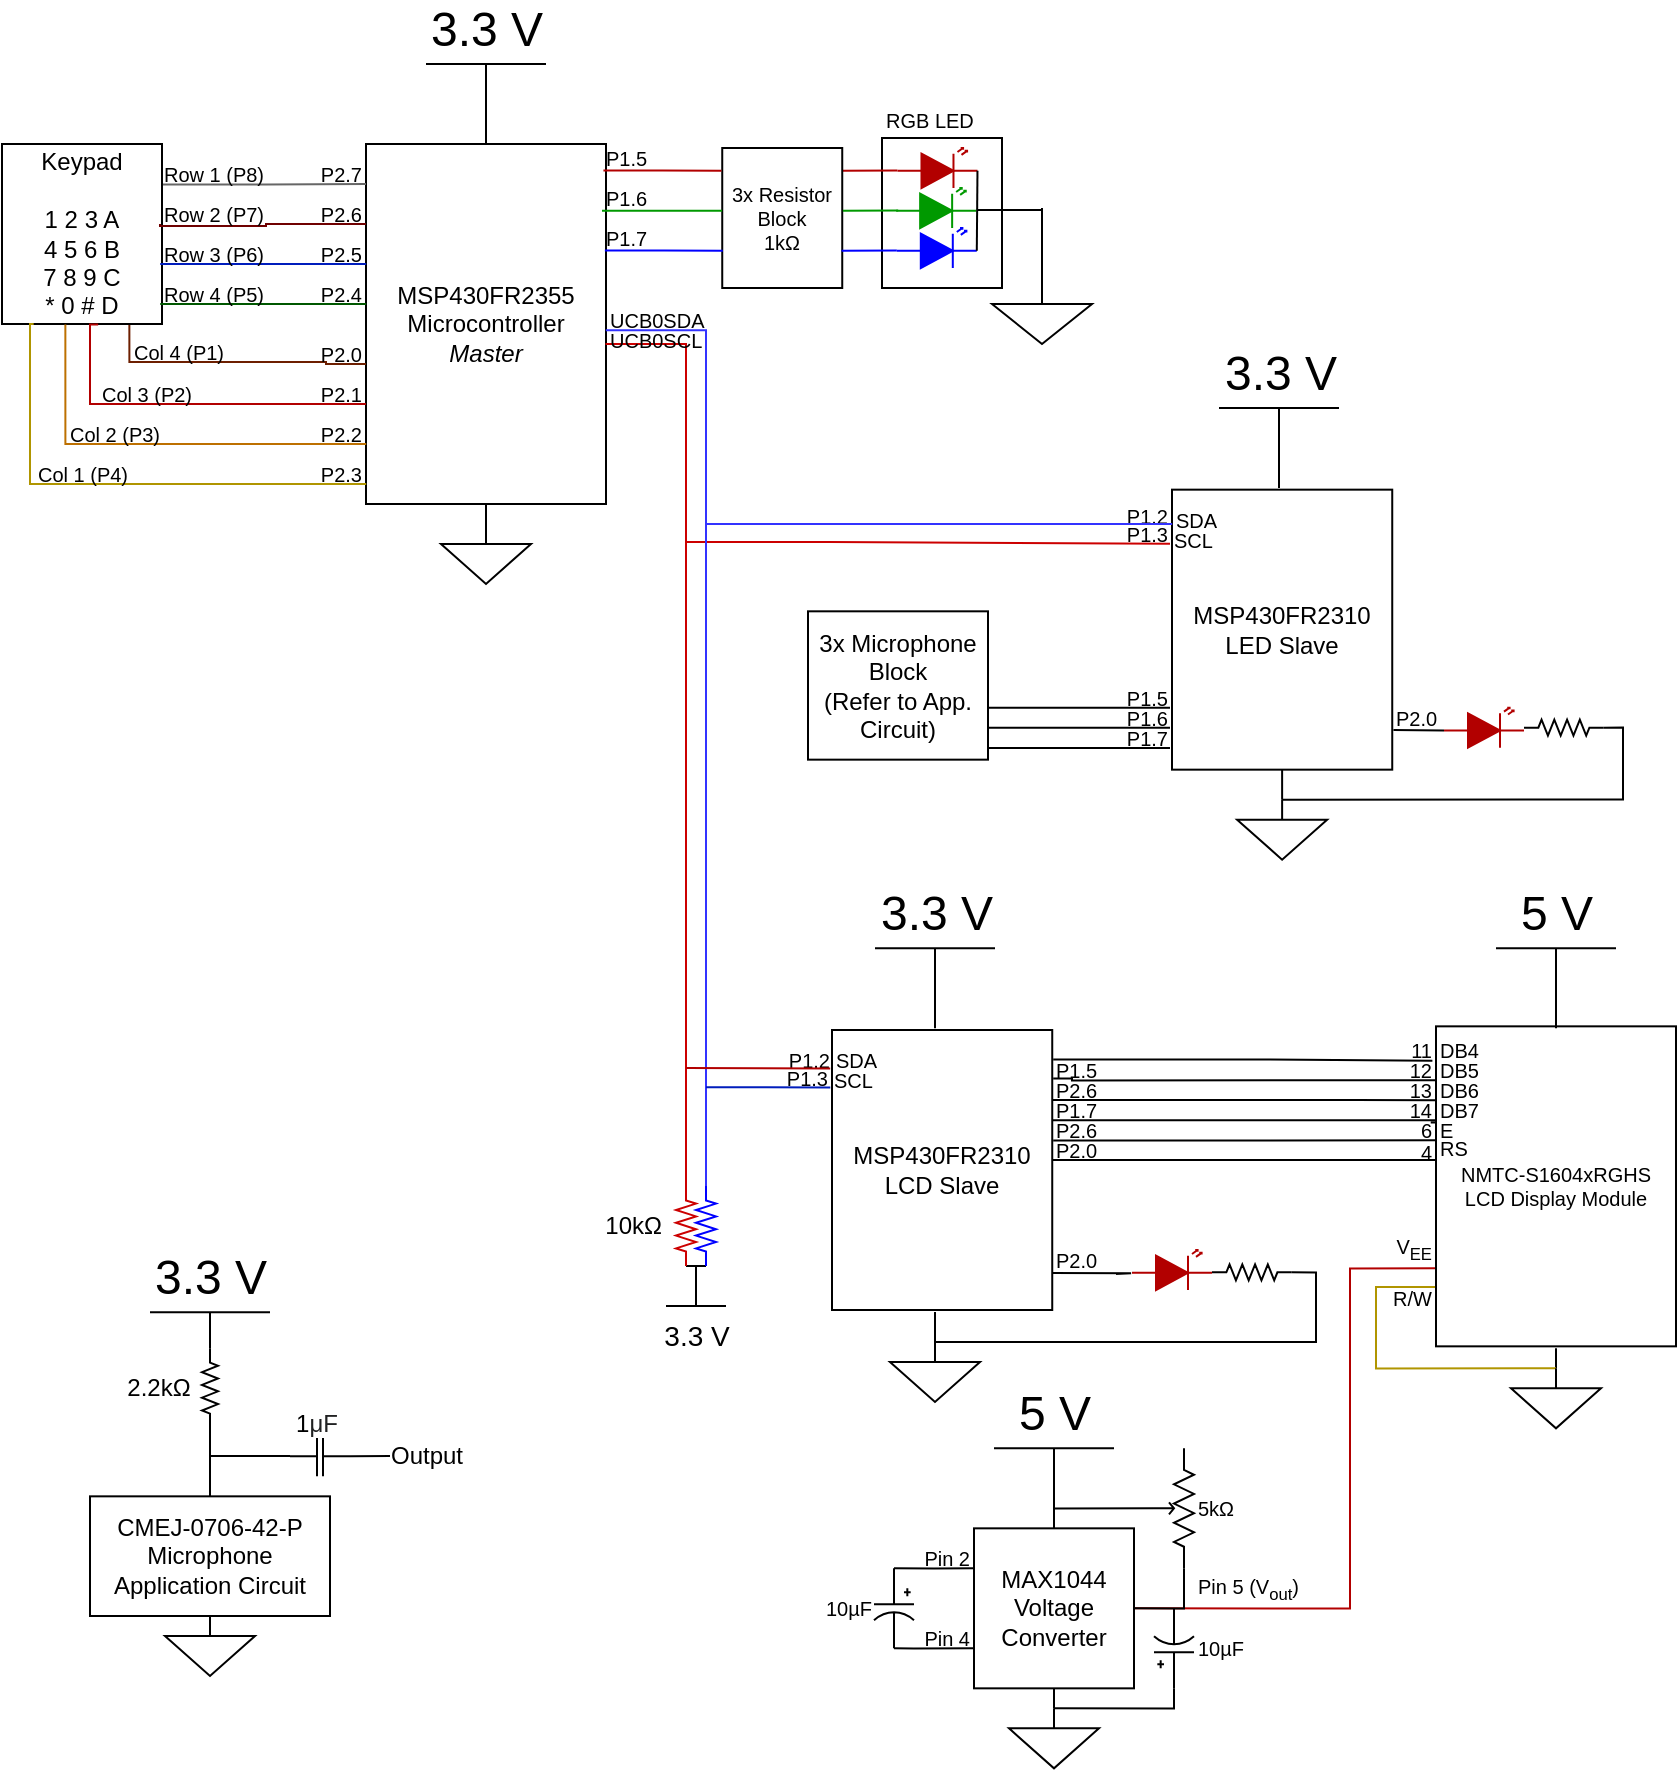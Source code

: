 <mxfile version="20.8.16" type="device"><diagram name="Page-1" id="yvh2sjZVyP59WFYV-sgf"><mxGraphModel dx="2150" dy="1048" grid="1" gridSize="10" guides="1" tooltips="1" connect="1" arrows="1" fold="1" page="1" pageScale="1" pageWidth="850" pageHeight="1100" math="0" shadow="0"><root><mxCell id="0"/><mxCell id="1" parent="0"/><mxCell id="D-WZ0X-Vl4iiZI-Lr6XJ-1" value="MSP430FR2310&lt;br&gt;LED Slave" style="rounded=0;whiteSpace=wrap;html=1;" vertex="1" parent="1"><mxGeometry x="591" y="326.83" width="110.12" height="140" as="geometry"/></mxCell><mxCell id="D-WZ0X-Vl4iiZI-Lr6XJ-39" value="P1.2" style="text;html=1;strokeColor=none;fillColor=none;align=right;verticalAlign=middle;whiteSpace=wrap;rounded=0;movable=1;resizable=1;rotatable=1;deletable=1;editable=1;connectable=1;fontSize=10;" vertex="1" parent="1"><mxGeometry x="560.5" y="335.12" width="30" height="10" as="geometry"/></mxCell><mxCell id="D-WZ0X-Vl4iiZI-Lr6XJ-40" value="P1.3" style="text;html=1;strokeColor=none;fillColor=none;align=right;verticalAlign=middle;whiteSpace=wrap;rounded=0;movable=1;resizable=1;rotatable=1;deletable=1;editable=1;connectable=1;fontSize=10;" vertex="1" parent="1"><mxGeometry x="560.5" y="344.12" width="30" height="10" as="geometry"/></mxCell><mxCell id="D-WZ0X-Vl4iiZI-Lr6XJ-41" value="SDA" style="text;html=1;strokeColor=none;fillColor=none;align=left;verticalAlign=middle;whiteSpace=wrap;rounded=0;movable=1;resizable=1;rotatable=1;deletable=1;editable=1;connectable=1;fontSize=10;" vertex="1" parent="1"><mxGeometry x="591.12" y="336.83" width="30" height="10" as="geometry"/></mxCell><mxCell id="D-WZ0X-Vl4iiZI-Lr6XJ-42" value="SCL" style="text;html=1;strokeColor=none;fillColor=none;align=left;verticalAlign=middle;whiteSpace=wrap;rounded=0;movable=1;resizable=1;rotatable=1;deletable=1;editable=1;connectable=1;fontSize=10;" vertex="1" parent="1"><mxGeometry x="590" y="346.83" width="30" height="10" as="geometry"/></mxCell><mxCell id="D-WZ0X-Vl4iiZI-Lr6XJ-43" value="" style="verticalLabelPosition=bottom;shadow=0;dashed=0;align=center;html=1;verticalAlign=top;shape=mxgraph.electrical.opto_electronics.led_2;pointerEvents=1;direction=east;fillColor=#B20000;fontColor=#ffffff;strokeColor=#B20000;" vertex="1" parent="1"><mxGeometry x="727" y="435.83" width="40" height="20" as="geometry"/></mxCell><mxCell id="D-WZ0X-Vl4iiZI-Lr6XJ-45" value="P2.0" style="text;html=1;strokeColor=none;fillColor=none;align=left;verticalAlign=middle;whiteSpace=wrap;rounded=0;movable=1;resizable=1;rotatable=1;deletable=1;editable=1;connectable=1;fontSize=10;" vertex="1" parent="1"><mxGeometry x="701.12" y="435.83" width="30" height="10" as="geometry"/></mxCell><mxCell id="D-WZ0X-Vl4iiZI-Lr6XJ-46" value="" style="pointerEvents=1;verticalLabelPosition=bottom;shadow=0;dashed=0;align=center;html=1;verticalAlign=top;shape=mxgraph.electrical.resistors.resistor_2;" vertex="1" parent="1"><mxGeometry x="767" y="441.83" width="39.88" height="8" as="geometry"/></mxCell><mxCell id="D-WZ0X-Vl4iiZI-Lr6XJ-47" value="" style="endArrow=none;html=1;rounded=0;exitX=1;exitY=0.5;exitDx=0;exitDy=0;exitPerimeter=0;edgeStyle=orthogonalEdgeStyle;entryX=0.5;entryY=0;entryDx=0;entryDy=0;entryPerimeter=0;" edge="1" parent="1" source="D-WZ0X-Vl4iiZI-Lr6XJ-46" target="D-WZ0X-Vl4iiZI-Lr6XJ-96"><mxGeometry width="50" height="50" relative="1" as="geometry"><mxPoint x="761" y="417.83" as="sourcePoint"/><mxPoint x="695" y="481.83" as="targetPoint"/><Array as="points"><mxPoint x="816.5" y="445.71"/><mxPoint x="816.5" y="481.71"/></Array></mxGeometry></mxCell><mxCell id="D-WZ0X-Vl4iiZI-Lr6XJ-48" value="MSP430FR2310&lt;br&gt;LCD Slave" style="rounded=0;whiteSpace=wrap;html=1;" vertex="1" parent="1"><mxGeometry x="421" y="597" width="110.12" height="140" as="geometry"/></mxCell><mxCell id="D-WZ0X-Vl4iiZI-Lr6XJ-49" style="edgeStyle=orthogonalEdgeStyle;rounded=0;orthogonalLoop=1;jettySize=auto;html=1;exitX=1.004;exitY=0.081;exitDx=0;exitDy=0;endArrow=none;endFill=0;exitPerimeter=0;entryX=-0.015;entryY=0.101;entryDx=0;entryDy=0;entryPerimeter=0;fillColor=#f5f5f5;strokeColor=#000000;" edge="1" parent="1"><mxGeometry relative="1" as="geometry"><mxPoint x="531.6" y="611.72" as="sourcePoint"/><mxPoint x="721.2" y="612.33" as="targetPoint"/><Array as="points"><mxPoint x="626" y="612"/><mxPoint x="721" y="612"/></Array></mxGeometry></mxCell><mxCell id="D-WZ0X-Vl4iiZI-Lr6XJ-50" style="edgeStyle=orthogonalEdgeStyle;rounded=0;orthogonalLoop=1;jettySize=auto;html=1;endArrow=none;endFill=0;entryX=0;entryY=1;entryDx=0;entryDy=0;exitX=1.004;exitY=0.16;exitDx=0;exitDy=0;exitPerimeter=0;fillColor=#a20025;strokeColor=#000000;" edge="1" parent="1" target="D-WZ0X-Vl4iiZI-Lr6XJ-93"><mxGeometry relative="1" as="geometry"><mxPoint x="531.6" y="621.2" as="sourcePoint"/><mxPoint x="590.94" y="621.08" as="targetPoint"/><Array as="points"><mxPoint x="541" y="621"/></Array></mxGeometry></mxCell><mxCell id="D-WZ0X-Vl4iiZI-Lr6XJ-51" style="edgeStyle=orthogonalEdgeStyle;rounded=0;orthogonalLoop=1;jettySize=auto;html=1;endArrow=none;endFill=0;entryX=0;entryY=0;entryDx=0;entryDy=0;exitX=1;exitY=0.25;exitDx=0;exitDy=0;fillColor=#0050ef;strokeColor=#000000;" edge="1" parent="1" target="D-WZ0X-Vl4iiZI-Lr6XJ-95"><mxGeometry relative="1" as="geometry"><mxPoint x="531.12" y="632" as="sourcePoint"/><mxPoint x="591.06" y="632.42" as="targetPoint"/><Array as="points"><mxPoint x="683" y="632"/><mxPoint x="683" y="632"/></Array></mxGeometry></mxCell><mxCell id="D-WZ0X-Vl4iiZI-Lr6XJ-52" style="edgeStyle=orthogonalEdgeStyle;rounded=0;orthogonalLoop=1;jettySize=auto;html=1;endArrow=none;endFill=0;exitX=1.001;exitY=0.332;exitDx=0;exitDy=0;exitPerimeter=0;entryX=-0.088;entryY=1.108;entryDx=0;entryDy=0;entryPerimeter=0;fillColor=#008a00;strokeColor=#000000;" edge="1" parent="1" target="D-WZ0X-Vl4iiZI-Lr6XJ-95"><mxGeometry relative="1" as="geometry"><mxPoint x="531.24" y="642.1" as="sourcePoint"/><mxPoint x="591.24" y="642.14" as="targetPoint"/><Array as="points"><mxPoint x="730" y="642"/></Array></mxGeometry></mxCell><mxCell id="D-WZ0X-Vl4iiZI-Lr6XJ-53" style="edgeStyle=orthogonalEdgeStyle;rounded=0;orthogonalLoop=1;jettySize=auto;html=1;endArrow=none;endFill=0;entryX=0;entryY=1;entryDx=0;entryDy=0;exitX=1.004;exitY=0.417;exitDx=0;exitDy=0;exitPerimeter=0;fillColor=#e3c800;strokeColor=#000000;" edge="1" parent="1" target="D-WZ0X-Vl4iiZI-Lr6XJ-91"><mxGeometry relative="1" as="geometry"><mxPoint x="531.6" y="652.3" as="sourcePoint"/><mxPoint x="591.24" y="652.31" as="targetPoint"/><Array as="points"><mxPoint x="632" y="652"/><mxPoint x="733" y="652"/></Array></mxGeometry></mxCell><mxCell id="D-WZ0X-Vl4iiZI-Lr6XJ-54" style="edgeStyle=orthogonalEdgeStyle;rounded=0;orthogonalLoop=1;jettySize=auto;html=1;endArrow=none;endFill=0;exitX=1;exitY=0.5;exitDx=0;exitDy=0;entryX=-0.078;entryY=0.588;entryDx=0;entryDy=0;entryPerimeter=0;fillColor=#f0a30a;strokeColor=#000000;" edge="1" parent="1"><mxGeometry relative="1" as="geometry"><mxPoint x="531.12" y="662" as="sourcePoint"/><mxPoint x="729.66" y="662.05" as="targetPoint"/><Array as="points"><mxPoint x="683" y="662"/><mxPoint x="683" y="662"/></Array></mxGeometry></mxCell><mxCell id="D-WZ0X-Vl4iiZI-Lr6XJ-56" value="P1.5" style="text;html=1;strokeColor=none;fillColor=none;align=left;verticalAlign=middle;whiteSpace=wrap;rounded=0;movable=1;resizable=1;rotatable=1;deletable=1;editable=1;connectable=1;fontSize=10;" vertex="1" parent="1"><mxGeometry x="531.12" y="612" width="30" height="10" as="geometry"/></mxCell><mxCell id="D-WZ0X-Vl4iiZI-Lr6XJ-57" value="&lt;span style=&quot;font-weight: normal;&quot;&gt;P2.6&lt;/span&gt;" style="text;html=1;strokeColor=none;fillColor=none;align=left;verticalAlign=middle;whiteSpace=wrap;rounded=0;movable=1;resizable=1;rotatable=1;deletable=1;editable=1;connectable=1;fontSize=10;fontStyle=1" vertex="1" parent="1"><mxGeometry x="531.12" y="622" width="30" height="10" as="geometry"/></mxCell><mxCell id="D-WZ0X-Vl4iiZI-Lr6XJ-58" value="P1.7" style="text;html=1;strokeColor=none;fillColor=none;align=left;verticalAlign=middle;whiteSpace=wrap;rounded=0;movable=1;resizable=1;rotatable=1;deletable=1;editable=1;connectable=1;fontSize=10;fontStyle=0" vertex="1" parent="1"><mxGeometry x="531.12" y="632" width="30" height="10" as="geometry"/></mxCell><mxCell id="D-WZ0X-Vl4iiZI-Lr6XJ-59" value="P2.6" style="text;html=1;strokeColor=none;fillColor=none;align=left;verticalAlign=middle;whiteSpace=wrap;rounded=0;movable=1;resizable=1;rotatable=1;deletable=1;editable=1;connectable=1;fontSize=10;" vertex="1" parent="1"><mxGeometry x="531.12" y="642" width="30" height="10" as="geometry"/></mxCell><mxCell id="D-WZ0X-Vl4iiZI-Lr6XJ-60" value="P2.0" style="text;html=1;strokeColor=none;fillColor=none;align=left;verticalAlign=middle;whiteSpace=wrap;rounded=0;movable=1;resizable=1;rotatable=1;deletable=1;editable=1;connectable=1;fontSize=10;" vertex="1" parent="1"><mxGeometry x="531.12" y="652" width="30" height="10" as="geometry"/></mxCell><mxCell id="D-WZ0X-Vl4iiZI-Lr6XJ-61" value="P1.2" style="text;html=1;strokeColor=none;fillColor=none;align=right;verticalAlign=middle;whiteSpace=wrap;rounded=0;movable=1;resizable=1;rotatable=1;deletable=1;editable=1;connectable=1;fontSize=10;" vertex="1" parent="1"><mxGeometry x="392" y="607" width="30" height="10" as="geometry"/></mxCell><mxCell id="D-WZ0X-Vl4iiZI-Lr6XJ-62" value="P1.3" style="text;html=1;strokeColor=none;fillColor=none;align=right;verticalAlign=middle;whiteSpace=wrap;rounded=0;movable=1;resizable=1;rotatable=1;deletable=1;editable=1;connectable=1;fontSize=10;" vertex="1" parent="1"><mxGeometry x="391" y="616" width="30" height="10" as="geometry"/></mxCell><mxCell id="D-WZ0X-Vl4iiZI-Lr6XJ-63" value="SDA" style="text;html=1;strokeColor=none;fillColor=none;align=left;verticalAlign=middle;whiteSpace=wrap;rounded=0;movable=1;resizable=1;rotatable=1;deletable=1;editable=1;connectable=1;fontSize=10;" vertex="1" parent="1"><mxGeometry x="421.12" y="607" width="30" height="10" as="geometry"/></mxCell><mxCell id="D-WZ0X-Vl4iiZI-Lr6XJ-64" value="SCL" style="text;html=1;strokeColor=none;fillColor=none;align=left;verticalAlign=middle;whiteSpace=wrap;rounded=0;movable=1;resizable=1;rotatable=1;deletable=1;editable=1;connectable=1;fontSize=10;" vertex="1" parent="1"><mxGeometry x="420" y="617" width="30" height="10" as="geometry"/></mxCell><mxCell id="D-WZ0X-Vl4iiZI-Lr6XJ-65" style="edgeStyle=orthogonalEdgeStyle;rounded=0;orthogonalLoop=1;jettySize=auto;html=1;exitX=0.5;exitY=1;exitDx=0;exitDy=0;entryX=0.5;entryY=0;entryDx=0;entryDy=0;entryPerimeter=0;fontSize=10;endArrow=none;endFill=0;" edge="1" parent="1" source="D-WZ0X-Vl4iiZI-Lr6XJ-69" target="D-WZ0X-Vl4iiZI-Lr6XJ-73"><mxGeometry relative="1" as="geometry"/></mxCell><mxCell id="D-WZ0X-Vl4iiZI-Lr6XJ-66" style="edgeStyle=orthogonalEdgeStyle;rounded=0;orthogonalLoop=1;jettySize=auto;html=1;exitX=1;exitY=0.5;exitDx=0;exitDy=0;entryX=1;entryY=0.5;entryDx=0;entryDy=0;entryPerimeter=0;strokeColor=#FFFFFF;fontSize=10;endArrow=none;endFill=0;" edge="1" parent="1" source="D-WZ0X-Vl4iiZI-Lr6XJ-69" target="D-WZ0X-Vl4iiZI-Lr6XJ-71"><mxGeometry relative="1" as="geometry"/></mxCell><mxCell id="D-WZ0X-Vl4iiZI-Lr6XJ-67" style="edgeStyle=orthogonalEdgeStyle;rounded=0;orthogonalLoop=1;jettySize=auto;html=1;exitX=1;exitY=0.5;exitDx=0;exitDy=0;strokeColor=#B20000;fontSize=10;endArrow=none;endFill=0;entryX=0;entryY=0.75;entryDx=0;entryDy=0;fillColor=#e51400;" edge="1" parent="1" source="D-WZ0X-Vl4iiZI-Lr6XJ-69"><mxGeometry relative="1" as="geometry"><mxPoint x="723" y="716.17" as="targetPoint"/><Array as="points"><mxPoint x="680" y="886"/><mxPoint x="680" y="716"/></Array></mxGeometry></mxCell><mxCell id="D-WZ0X-Vl4iiZI-Lr6XJ-68" style="edgeStyle=orthogonalEdgeStyle;rounded=0;orthogonalLoop=1;jettySize=auto;html=1;exitX=0.5;exitY=0;exitDx=0;exitDy=0;entryX=0.5;entryY=1;entryDx=0;entryDy=0;entryPerimeter=0;fontSize=12;endArrow=none;endFill=0;" edge="1" parent="1" source="D-WZ0X-Vl4iiZI-Lr6XJ-69" target="D-WZ0X-Vl4iiZI-Lr6XJ-72"><mxGeometry relative="1" as="geometry"><Array as="points"><mxPoint x="532" y="836.17"/></Array></mxGeometry></mxCell><mxCell id="D-WZ0X-Vl4iiZI-Lr6XJ-69" value="MAX1044&lt;br&gt;Voltage Converter" style="rounded=0;whiteSpace=wrap;html=1;" vertex="1" parent="1"><mxGeometry x="492" y="846.17" width="80" height="80" as="geometry"/></mxCell><mxCell id="D-WZ0X-Vl4iiZI-Lr6XJ-70" style="edgeStyle=orthogonalEdgeStyle;rounded=0;orthogonalLoop=1;jettySize=auto;html=1;exitX=0;exitY=0.5;exitDx=0;exitDy=0;exitPerimeter=0;entryX=0.5;entryY=0;entryDx=0;entryDy=0;entryPerimeter=0;fontSize=10;endArrow=none;endFill=0;" edge="1" parent="1" source="D-WZ0X-Vl4iiZI-Lr6XJ-71" target="D-WZ0X-Vl4iiZI-Lr6XJ-73"><mxGeometry relative="1" as="geometry"><Array as="points"><mxPoint x="592" y="936.17"/></Array></mxGeometry></mxCell><mxCell id="D-WZ0X-Vl4iiZI-Lr6XJ-71" value="10µF" style="pointerEvents=1;verticalLabelPosition=middle;shadow=0;dashed=0;align=left;html=1;verticalAlign=middle;shape=mxgraph.electrical.capacitors.capacitor_3;fontSize=10;direction=north;labelPosition=right;" vertex="1" parent="1"><mxGeometry x="582" y="886.17" width="20" height="40" as="geometry"/></mxCell><mxCell id="D-WZ0X-Vl4iiZI-Lr6XJ-72" value="5kΩ" style="pointerEvents=1;verticalLabelPosition=middle;shadow=0;dashed=0;align=left;html=1;verticalAlign=middle;shape=mxgraph.electrical.resistors.potentiometer_2;fontSize=10;direction=south;labelPosition=right;" vertex="1" parent="1"><mxGeometry x="582" y="806.17" width="20" height="60" as="geometry"/></mxCell><mxCell id="D-WZ0X-Vl4iiZI-Lr6XJ-73" value="" style="pointerEvents=1;verticalLabelPosition=bottom;shadow=0;dashed=0;align=center;html=1;verticalAlign=top;shape=mxgraph.electrical.signal_sources.signal_ground;" vertex="1" parent="1"><mxGeometry x="509.5" y="936.17" width="45" height="30" as="geometry"/></mxCell><mxCell id="D-WZ0X-Vl4iiZI-Lr6XJ-74" style="edgeStyle=orthogonalEdgeStyle;rounded=0;orthogonalLoop=1;jettySize=auto;html=1;exitX=0.5;exitY=0;exitDx=0;exitDy=0;exitPerimeter=0;entryX=0.5;entryY=0;entryDx=0;entryDy=0;strokeColor=#FFFFFF;fontSize=10;endArrow=none;endFill=0;" edge="1" parent="1" source="D-WZ0X-Vl4iiZI-Lr6XJ-75" target="D-WZ0X-Vl4iiZI-Lr6XJ-69"><mxGeometry relative="1" as="geometry"/></mxCell><mxCell id="D-WZ0X-Vl4iiZI-Lr6XJ-75" value="5 V" style="verticalLabelPosition=top;verticalAlign=bottom;shape=mxgraph.electrical.signal_sources.vdd;shadow=0;dashed=0;align=center;strokeWidth=1;fontSize=24;html=1;flipV=1;" vertex="1" parent="1"><mxGeometry x="502" y="806.17" width="60" height="40" as="geometry"/></mxCell><mxCell id="D-WZ0X-Vl4iiZI-Lr6XJ-76" style="edgeStyle=orthogonalEdgeStyle;rounded=0;orthogonalLoop=1;jettySize=auto;html=1;exitX=0.5;exitY=1;exitDx=0;exitDy=0;entryX=0.5;entryY=0;entryDx=0;entryDy=0;entryPerimeter=0;fontSize=10;endArrow=none;endFill=0;" edge="1" parent="1" target="D-WZ0X-Vl4iiZI-Lr6XJ-87"><mxGeometry relative="1" as="geometry"><mxPoint x="783" y="756.17" as="sourcePoint"/></mxGeometry></mxCell><mxCell id="D-WZ0X-Vl4iiZI-Lr6XJ-77" value="NMTC-S1604xRGHS&lt;br&gt;LCD Display Module" style="rounded=0;whiteSpace=wrap;html=1;fontSize=10;" vertex="1" parent="1"><mxGeometry x="723" y="595.17" width="120" height="160" as="geometry"/></mxCell><mxCell id="D-WZ0X-Vl4iiZI-Lr6XJ-78" style="edgeStyle=orthogonalEdgeStyle;rounded=0;orthogonalLoop=1;jettySize=auto;html=1;exitX=0;exitY=0.5;exitDx=0;exitDy=0;exitPerimeter=0;entryX=0;entryY=0.25;entryDx=0;entryDy=0;fontSize=10;endArrow=none;endFill=0;" edge="1" parent="1" source="D-WZ0X-Vl4iiZI-Lr6XJ-80" target="D-WZ0X-Vl4iiZI-Lr6XJ-69"><mxGeometry relative="1" as="geometry"><Array as="points"><mxPoint x="472" y="866.17"/><mxPoint x="472" y="866.17"/></Array></mxGeometry></mxCell><mxCell id="D-WZ0X-Vl4iiZI-Lr6XJ-79" style="edgeStyle=orthogonalEdgeStyle;rounded=0;orthogonalLoop=1;jettySize=auto;html=1;exitX=1;exitY=0.5;exitDx=0;exitDy=0;exitPerimeter=0;entryX=0;entryY=0.75;entryDx=0;entryDy=0;fontSize=10;endArrow=none;endFill=0;" edge="1" parent="1" source="D-WZ0X-Vl4iiZI-Lr6XJ-80" target="D-WZ0X-Vl4iiZI-Lr6XJ-69"><mxGeometry relative="1" as="geometry"><Array as="points"><mxPoint x="462" y="906.17"/><mxPoint x="462" y="906.17"/></Array></mxGeometry></mxCell><mxCell id="D-WZ0X-Vl4iiZI-Lr6XJ-80" value="10µF" style="pointerEvents=1;verticalLabelPosition=middle;shadow=0;dashed=0;align=right;html=1;verticalAlign=middle;shape=mxgraph.electrical.capacitors.capacitor_3;fontSize=10;direction=south;labelPosition=left;" vertex="1" parent="1"><mxGeometry x="442" y="866.17" width="20" height="40" as="geometry"/></mxCell><mxCell id="D-WZ0X-Vl4iiZI-Lr6XJ-81" value="Pin 5 (V&lt;sub&gt;out&lt;/sub&gt;)" style="text;html=1;strokeColor=none;fillColor=none;align=left;verticalAlign=bottom;whiteSpace=wrap;rounded=0;movable=1;resizable=1;rotatable=1;deletable=1;editable=1;connectable=1;fontSize=10;" vertex="1" parent="1"><mxGeometry x="602" y="876.17" width="57.5" height="10" as="geometry"/></mxCell><mxCell id="D-WZ0X-Vl4iiZI-Lr6XJ-82" value="Pin 2" style="text;html=1;strokeColor=none;fillColor=none;align=right;verticalAlign=middle;whiteSpace=wrap;rounded=0;movable=1;resizable=1;rotatable=1;deletable=1;editable=1;connectable=1;fontSize=10;" vertex="1" parent="1"><mxGeometry x="462" y="856.17" width="30" height="10" as="geometry"/></mxCell><mxCell id="D-WZ0X-Vl4iiZI-Lr6XJ-83" value="Pin 4" style="text;html=1;strokeColor=none;fillColor=none;align=right;verticalAlign=middle;whiteSpace=wrap;rounded=0;movable=1;resizable=1;rotatable=1;deletable=1;editable=1;connectable=1;fontSize=10;" vertex="1" parent="1"><mxGeometry x="462" y="896.17" width="30" height="10" as="geometry"/></mxCell><mxCell id="D-WZ0X-Vl4iiZI-Lr6XJ-84" value="V&lt;sub&gt;EE&lt;/sub&gt;" style="text;html=1;strokeColor=none;fillColor=none;align=right;verticalAlign=bottom;whiteSpace=wrap;rounded=0;movable=1;resizable=1;rotatable=1;deletable=1;editable=1;connectable=1;fontSize=10;" vertex="1" parent="1"><mxGeometry x="693" y="706.17" width="30" height="10" as="geometry"/></mxCell><mxCell id="D-WZ0X-Vl4iiZI-Lr6XJ-85" style="edgeStyle=orthogonalEdgeStyle;rounded=0;orthogonalLoop=1;jettySize=auto;html=1;strokeColor=#B09500;fontSize=10;endArrow=none;endFill=0;entryX=-0.004;entryY=0.808;entryDx=0;entryDy=0;entryPerimeter=0;exitX=0.5;exitY=0;exitDx=0;exitDy=0;exitPerimeter=0;fillColor=#e3c800;" edge="1" parent="1" source="D-WZ0X-Vl4iiZI-Lr6XJ-87"><mxGeometry relative="1" as="geometry"><mxPoint x="722.52" y="725.45" as="targetPoint"/><mxPoint x="703" y="796.17" as="sourcePoint"/><Array as="points"><mxPoint x="693" y="766.17"/><mxPoint x="693" y="725.17"/></Array></mxGeometry></mxCell><mxCell id="D-WZ0X-Vl4iiZI-Lr6XJ-86" value="R/W" style="text;html=1;strokeColor=none;fillColor=none;align=right;verticalAlign=middle;whiteSpace=wrap;rounded=0;movable=1;resizable=1;rotatable=1;deletable=1;editable=1;connectable=1;fontSize=10;" vertex="1" parent="1"><mxGeometry x="693" y="726.17" width="30" height="10" as="geometry"/></mxCell><mxCell id="D-WZ0X-Vl4iiZI-Lr6XJ-87" value="" style="pointerEvents=1;verticalLabelPosition=bottom;shadow=0;dashed=0;align=center;html=1;verticalAlign=top;shape=mxgraph.electrical.signal_sources.signal_ground;" vertex="1" parent="1"><mxGeometry x="760.5" y="766.17" width="45" height="30" as="geometry"/></mxCell><mxCell id="D-WZ0X-Vl4iiZI-Lr6XJ-88" style="edgeStyle=orthogonalEdgeStyle;rounded=0;orthogonalLoop=1;jettySize=auto;html=1;exitX=0.5;exitY=0;exitDx=0;exitDy=0;exitPerimeter=0;entryX=0.5;entryY=0;entryDx=0;entryDy=0;strokeColor=#FFFFFF;fontSize=10;endArrow=none;endFill=0;" edge="1" parent="1" source="D-WZ0X-Vl4iiZI-Lr6XJ-89"><mxGeometry relative="1" as="geometry"><mxPoint x="783" y="596.17" as="targetPoint"/></mxGeometry></mxCell><mxCell id="D-WZ0X-Vl4iiZI-Lr6XJ-89" value="5&amp;nbsp;V" style="verticalLabelPosition=top;verticalAlign=bottom;shape=mxgraph.electrical.signal_sources.vdd;shadow=0;dashed=0;align=center;strokeWidth=1;fontSize=24;html=1;flipV=1;" vertex="1" parent="1"><mxGeometry x="753" y="556.17" width="60" height="40" as="geometry"/></mxCell><mxCell id="D-WZ0X-Vl4iiZI-Lr6XJ-90" style="edgeStyle=orthogonalEdgeStyle;rounded=0;orthogonalLoop=1;jettySize=auto;html=1;exitX=1;exitY=0.5;exitDx=0;exitDy=0;fontSize=10;endArrow=none;endFill=0;entryX=1;entryY=0.25;entryDx=0;entryDy=0;entryPerimeter=0;" edge="1" parent="1" source="D-WZ0X-Vl4iiZI-Lr6XJ-69" target="D-WZ0X-Vl4iiZI-Lr6XJ-72"><mxGeometry relative="1" as="geometry"><mxPoint x="752" y="866.17" as="targetPoint"/><mxPoint x="572" y="886.202" as="sourcePoint"/><Array as="points"><mxPoint x="597" y="886.17"/></Array></mxGeometry></mxCell><mxCell id="D-WZ0X-Vl4iiZI-Lr6XJ-91" value="E" style="text;html=1;strokeColor=none;fillColor=none;align=left;verticalAlign=middle;whiteSpace=wrap;rounded=0;movable=1;resizable=1;rotatable=1;deletable=1;editable=1;connectable=1;fontSize=10;fontStyle=0" vertex="1" parent="1"><mxGeometry x="723" y="642.17" width="30" height="10" as="geometry"/></mxCell><mxCell id="D-WZ0X-Vl4iiZI-Lr6XJ-92" value="DB4" style="text;html=1;strokeColor=none;fillColor=none;align=left;verticalAlign=middle;whiteSpace=wrap;rounded=0;movable=1;resizable=1;rotatable=1;deletable=1;editable=1;connectable=1;fontSize=10;fontStyle=0" vertex="1" parent="1"><mxGeometry x="723" y="602.17" width="30" height="10" as="geometry"/></mxCell><mxCell id="D-WZ0X-Vl4iiZI-Lr6XJ-93" value="DB5" style="text;html=1;strokeColor=none;fillColor=none;align=left;verticalAlign=middle;whiteSpace=wrap;rounded=0;movable=1;resizable=1;rotatable=1;deletable=1;editable=1;connectable=1;fontSize=10;fontStyle=0" vertex="1" parent="1"><mxGeometry x="723" y="612.17" width="30" height="10" as="geometry"/></mxCell><mxCell id="D-WZ0X-Vl4iiZI-Lr6XJ-94" value="DB6" style="text;html=1;strokeColor=none;fillColor=none;align=left;verticalAlign=middle;whiteSpace=wrap;rounded=0;movable=1;resizable=1;rotatable=1;deletable=1;editable=1;connectable=1;fontSize=10;fontStyle=0" vertex="1" parent="1"><mxGeometry x="723" y="622.17" width="30" height="10" as="geometry"/></mxCell><mxCell id="D-WZ0X-Vl4iiZI-Lr6XJ-95" value="DB7" style="text;html=1;strokeColor=none;fillColor=none;align=left;verticalAlign=middle;whiteSpace=wrap;rounded=0;movable=1;resizable=1;rotatable=1;deletable=1;editable=1;connectable=1;fontSize=10;fontStyle=0" vertex="1" parent="1"><mxGeometry x="723" y="632.17" width="30" height="10" as="geometry"/></mxCell><mxCell id="D-WZ0X-Vl4iiZI-Lr6XJ-96" value="" style="pointerEvents=1;verticalLabelPosition=bottom;shadow=0;dashed=0;align=center;html=1;verticalAlign=top;shape=mxgraph.electrical.signal_sources.signal_ground;" vertex="1" parent="1"><mxGeometry x="623.56" y="481.83" width="45" height="30" as="geometry"/></mxCell><mxCell id="D-WZ0X-Vl4iiZI-Lr6XJ-97" value="" style="endArrow=none;html=1;rounded=0;entryX=0.5;entryY=1;entryDx=0;entryDy=0;exitX=0.5;exitY=0;exitDx=0;exitDy=0;exitPerimeter=0;" edge="1" parent="1" source="D-WZ0X-Vl4iiZI-Lr6XJ-96" target="D-WZ0X-Vl4iiZI-Lr6XJ-1"><mxGeometry width="50" height="50" relative="1" as="geometry"><mxPoint x="865" y="661.83" as="sourcePoint"/><mxPoint x="915" y="611.83" as="targetPoint"/></mxGeometry></mxCell><mxCell id="D-WZ0X-Vl4iiZI-Lr6XJ-98" value="" style="verticalLabelPosition=bottom;shadow=0;dashed=0;align=center;html=1;verticalAlign=top;shape=mxgraph.electrical.opto_electronics.led_2;pointerEvents=1;direction=east;fillColor=#B20000;fontColor=#ffffff;strokeColor=#B20000;" vertex="1" parent="1"><mxGeometry x="571.0" y="707" width="40" height="20" as="geometry"/></mxCell><mxCell id="D-WZ0X-Vl4iiZI-Lr6XJ-99" style="edgeStyle=orthogonalEdgeStyle;rounded=0;orthogonalLoop=1;jettySize=auto;html=1;endArrow=none;endFill=0;exitX=1.004;exitY=0.663;exitDx=0;exitDy=0;exitPerimeter=0;fillColor=#a0522d;strokeColor=#000000;" edge="1" parent="1"><mxGeometry relative="1" as="geometry"><mxPoint x="531.04" y="718.56" as="sourcePoint"/><mxPoint x="563" y="719" as="targetPoint"/><Array as="points"><mxPoint x="570.56" y="719"/></Array></mxGeometry></mxCell><mxCell id="D-WZ0X-Vl4iiZI-Lr6XJ-100" value="P2.0" style="text;html=1;strokeColor=none;fillColor=none;align=left;verticalAlign=middle;whiteSpace=wrap;rounded=0;movable=1;resizable=1;rotatable=1;deletable=1;editable=1;connectable=1;fontSize=10;" vertex="1" parent="1"><mxGeometry x="530.56" y="707" width="30" height="10" as="geometry"/></mxCell><mxCell id="D-WZ0X-Vl4iiZI-Lr6XJ-101" value="" style="pointerEvents=1;verticalLabelPosition=bottom;shadow=0;dashed=0;align=center;html=1;verticalAlign=top;shape=mxgraph.electrical.resistors.resistor_2;" vertex="1" parent="1"><mxGeometry x="611.0" y="714.17" width="39.88" height="8" as="geometry"/></mxCell><mxCell id="D-WZ0X-Vl4iiZI-Lr6XJ-102" value="" style="endArrow=none;html=1;rounded=0;exitX=1;exitY=0.5;exitDx=0;exitDy=0;exitPerimeter=0;edgeStyle=orthogonalEdgeStyle;entryX=0.5;entryY=0;entryDx=0;entryDy=0;entryPerimeter=0;" edge="1" parent="1" source="D-WZ0X-Vl4iiZI-Lr6XJ-101" target="D-WZ0X-Vl4iiZI-Lr6XJ-103"><mxGeometry width="50" height="50" relative="1" as="geometry"><mxPoint x="587.44" y="689" as="sourcePoint"/><mxPoint x="521.44" y="753" as="targetPoint"/><Array as="points"><mxPoint x="663" y="718"/><mxPoint x="663" y="753"/></Array></mxGeometry></mxCell><mxCell id="D-WZ0X-Vl4iiZI-Lr6XJ-103" value="" style="pointerEvents=1;verticalLabelPosition=bottom;shadow=0;dashed=0;align=center;html=1;verticalAlign=top;shape=mxgraph.electrical.signal_sources.signal_ground;" vertex="1" parent="1"><mxGeometry x="450" y="753" width="45" height="30" as="geometry"/></mxCell><mxCell id="D-WZ0X-Vl4iiZI-Lr6XJ-104" value="" style="endArrow=none;html=1;rounded=0;entryX=0.5;entryY=1;entryDx=0;entryDy=0;exitX=0.5;exitY=0;exitDx=0;exitDy=0;exitPerimeter=0;" edge="1" parent="1" source="D-WZ0X-Vl4iiZI-Lr6XJ-103"><mxGeometry width="50" height="50" relative="1" as="geometry"><mxPoint x="691.44" y="933" as="sourcePoint"/><mxPoint x="472.5" y="738" as="targetPoint"/></mxGeometry></mxCell><mxCell id="D-WZ0X-Vl4iiZI-Lr6XJ-106" value="3.3 V" style="verticalLabelPosition=top;verticalAlign=bottom;shape=mxgraph.electrical.signal_sources.vdd;shadow=0;dashed=0;align=center;strokeWidth=1;fontSize=24;html=1;flipV=1;" vertex="1" parent="1"><mxGeometry x="442.5" y="556.17" width="60" height="40" as="geometry"/></mxCell><mxCell id="D-WZ0X-Vl4iiZI-Lr6XJ-107" style="edgeStyle=orthogonalEdgeStyle;rounded=0;orthogonalLoop=1;jettySize=auto;html=1;exitX=0.5;exitY=0;exitDx=0;exitDy=0;exitPerimeter=0;entryX=0.5;entryY=0;entryDx=0;entryDy=0;strokeColor=#FFFFFF;fontSize=10;endArrow=none;endFill=0;" edge="1" parent="1" source="D-WZ0X-Vl4iiZI-Lr6XJ-108"><mxGeometry relative="1" as="geometry"><mxPoint x="644.5" y="326.0" as="targetPoint"/></mxGeometry></mxCell><mxCell id="D-WZ0X-Vl4iiZI-Lr6XJ-108" value="3.3 V" style="verticalLabelPosition=top;verticalAlign=bottom;shape=mxgraph.electrical.signal_sources.vdd;shadow=0;dashed=0;align=center;strokeWidth=1;fontSize=24;html=1;flipV=1;" vertex="1" parent="1"><mxGeometry x="614.5" y="286" width="60" height="40" as="geometry"/></mxCell><mxCell id="D-WZ0X-Vl4iiZI-Lr6XJ-109" value="6" style="text;html=1;strokeColor=none;fillColor=none;align=right;verticalAlign=middle;whiteSpace=wrap;rounded=0;movable=1;resizable=1;rotatable=1;deletable=1;editable=1;connectable=1;fontSize=10;fontStyle=0" vertex="1" parent="1"><mxGeometry x="693" y="642.17" width="30" height="10" as="geometry"/></mxCell><mxCell id="D-WZ0X-Vl4iiZI-Lr6XJ-110" value="4" style="text;html=1;strokeColor=none;fillColor=none;align=right;verticalAlign=middle;whiteSpace=wrap;rounded=0;movable=1;resizable=1;rotatable=1;deletable=1;editable=1;connectable=1;fontSize=10;fontStyle=0" vertex="1" parent="1"><mxGeometry x="693" y="653.17" width="30" height="10" as="geometry"/></mxCell><mxCell id="D-WZ0X-Vl4iiZI-Lr6XJ-111" value="11" style="text;html=1;strokeColor=none;fillColor=none;align=right;verticalAlign=middle;whiteSpace=wrap;rounded=0;movable=1;resizable=1;rotatable=1;deletable=1;editable=1;connectable=1;fontSize=10;fontStyle=0" vertex="1" parent="1"><mxGeometry x="693" y="602.17" width="30" height="10" as="geometry"/></mxCell><mxCell id="D-WZ0X-Vl4iiZI-Lr6XJ-112" value="12" style="text;html=1;strokeColor=none;fillColor=none;align=right;verticalAlign=middle;whiteSpace=wrap;rounded=0;movable=1;resizable=1;rotatable=1;deletable=1;editable=1;connectable=1;fontSize=10;fontStyle=0" vertex="1" parent="1"><mxGeometry x="693" y="612.17" width="30" height="10" as="geometry"/></mxCell><mxCell id="D-WZ0X-Vl4iiZI-Lr6XJ-113" value="13" style="text;html=1;strokeColor=none;fillColor=none;align=right;verticalAlign=middle;whiteSpace=wrap;rounded=0;movable=1;resizable=1;rotatable=1;deletable=1;editable=1;connectable=1;fontSize=10;fontStyle=0" vertex="1" parent="1"><mxGeometry x="693" y="622.17" width="30" height="10" as="geometry"/></mxCell><mxCell id="D-WZ0X-Vl4iiZI-Lr6XJ-114" value="14" style="text;html=1;strokeColor=none;fillColor=none;align=right;verticalAlign=middle;whiteSpace=wrap;rounded=0;movable=1;resizable=1;rotatable=1;deletable=1;editable=1;connectable=1;fontSize=10;fontStyle=0" vertex="1" parent="1"><mxGeometry x="693" y="632.17" width="30" height="10" as="geometry"/></mxCell><mxCell id="D-WZ0X-Vl4iiZI-Lr6XJ-115" value="RS" style="text;html=1;strokeColor=none;fillColor=none;align=left;verticalAlign=middle;whiteSpace=wrap;rounded=0;movable=1;resizable=1;rotatable=1;deletable=1;editable=1;connectable=1;fontSize=10;fontStyle=0" vertex="1" parent="1"><mxGeometry x="723" y="651.17" width="30" height="10" as="geometry"/></mxCell><mxCell id="D-WZ0X-Vl4iiZI-Lr6XJ-116" style="edgeStyle=orthogonalEdgeStyle;rounded=0;orthogonalLoop=1;jettySize=auto;html=1;exitX=0.5;exitY=1;exitDx=0;exitDy=0;entryX=0.5;entryY=0;entryDx=0;entryDy=0;entryPerimeter=0;endArrow=none;endFill=0;" edge="1" parent="1" source="D-WZ0X-Vl4iiZI-Lr6XJ-117" target="D-WZ0X-Vl4iiZI-Lr6XJ-122"><mxGeometry relative="1" as="geometry"/></mxCell><mxCell id="D-WZ0X-Vl4iiZI-Lr6XJ-117" value="MSP430FR2355&lt;br&gt;Microcontroller&lt;br&gt;&lt;i&gt;Master&lt;/i&gt;" style="rounded=0;whiteSpace=wrap;html=1;" vertex="1" parent="1"><mxGeometry x="188" y="154" width="120" height="180" as="geometry"/></mxCell><mxCell id="D-WZ0X-Vl4iiZI-Lr6XJ-118" style="edgeStyle=orthogonalEdgeStyle;rounded=0;orthogonalLoop=1;jettySize=auto;html=1;exitX=1.005;exitY=0.403;exitDx=0;exitDy=0;entryX=1;entryY=1;entryDx=0;entryDy=0;endArrow=none;endFill=0;exitPerimeter=0;fillColor=#f5f5f5;strokeColor=#666666;" edge="1" parent="1" target="D-WZ0X-Vl4iiZI-Lr6XJ-130"><mxGeometry relative="1" as="geometry"><mxPoint x="78.4" y="174.27" as="sourcePoint"/><mxPoint x="197.88" y="174.8" as="targetPoint"/><Array as="points"><mxPoint x="138" y="174"/><mxPoint x="138" y="174"/></Array></mxGeometry></mxCell><mxCell id="D-WZ0X-Vl4iiZI-Lr6XJ-119" value="Keypad&lt;br&gt;&lt;br&gt;1 2 3 A&lt;br&gt;4 5 6 B&lt;br&gt;7 8 9 C&lt;br&gt;* 0 # D" style="rounded=0;whiteSpace=wrap;html=1;" vertex="1" parent="1"><mxGeometry x="6" y="154" width="80" height="90" as="geometry"/></mxCell><mxCell id="D-WZ0X-Vl4iiZI-Lr6XJ-120" style="edgeStyle=orthogonalEdgeStyle;rounded=0;orthogonalLoop=1;jettySize=auto;html=1;exitX=0.5;exitY=0;exitDx=0;exitDy=0;exitPerimeter=0;entryX=0.5;entryY=0;entryDx=0;entryDy=0;endArrow=none;endFill=0;" edge="1" parent="1" source="D-WZ0X-Vl4iiZI-Lr6XJ-121" target="D-WZ0X-Vl4iiZI-Lr6XJ-117"><mxGeometry relative="1" as="geometry"/></mxCell><mxCell id="D-WZ0X-Vl4iiZI-Lr6XJ-121" value="3.3 V" style="verticalLabelPosition=top;verticalAlign=bottom;shape=mxgraph.electrical.signal_sources.vdd;shadow=0;dashed=0;align=center;strokeWidth=1;fontSize=24;html=1;flipV=1;" vertex="1" parent="1"><mxGeometry x="218" y="114" width="60" height="40" as="geometry"/></mxCell><mxCell id="D-WZ0X-Vl4iiZI-Lr6XJ-122" value="" style="pointerEvents=1;verticalLabelPosition=bottom;shadow=0;dashed=0;align=center;html=1;verticalAlign=top;shape=mxgraph.electrical.signal_sources.signal_ground;" vertex="1" parent="1"><mxGeometry x="225.5" y="344" width="45" height="30" as="geometry"/></mxCell><mxCell id="D-WZ0X-Vl4iiZI-Lr6XJ-123" value="Row 1 (P8)" style="text;html=1;strokeColor=none;fillColor=none;align=left;verticalAlign=middle;whiteSpace=wrap;rounded=0;movable=1;resizable=1;rotatable=1;deletable=1;editable=1;connectable=1;fontSize=10;" vertex="1" parent="1"><mxGeometry x="85" y="164" width="60" height="10" as="geometry"/></mxCell><mxCell id="D-WZ0X-Vl4iiZI-Lr6XJ-124" style="edgeStyle=orthogonalEdgeStyle;rounded=0;orthogonalLoop=1;jettySize=auto;html=1;exitX=0;exitY=1;exitDx=0;exitDy=0;entryX=1;entryY=1;entryDx=0;entryDy=0;endArrow=none;endFill=0;fillColor=#a20025;strokeColor=#6F0000;" edge="1" parent="1" source="D-WZ0X-Vl4iiZI-Lr6XJ-125" target="D-WZ0X-Vl4iiZI-Lr6XJ-131"><mxGeometry relative="1" as="geometry"><mxPoint x="78.4" y="194.27" as="sourcePoint"/><mxPoint x="197.88" y="194.8" as="targetPoint"/><Array as="points"><mxPoint x="138" y="195"/></Array></mxGeometry></mxCell><mxCell id="D-WZ0X-Vl4iiZI-Lr6XJ-125" value="Row 2 (P7)" style="text;html=1;strokeColor=none;fillColor=none;align=left;verticalAlign=middle;whiteSpace=wrap;rounded=0;movable=1;resizable=1;rotatable=1;deletable=1;editable=1;connectable=1;fontSize=10;" vertex="1" parent="1"><mxGeometry x="85" y="184" width="60" height="10" as="geometry"/></mxCell><mxCell id="D-WZ0X-Vl4iiZI-Lr6XJ-126" style="edgeStyle=orthogonalEdgeStyle;rounded=0;orthogonalLoop=1;jettySize=auto;html=1;exitX=0;exitY=1;exitDx=0;exitDy=0;entryX=1;entryY=1;entryDx=0;entryDy=0;endArrow=none;endFill=0;fillColor=#0050ef;strokeColor=#001DBC;" edge="1" parent="1" source="D-WZ0X-Vl4iiZI-Lr6XJ-127" target="D-WZ0X-Vl4iiZI-Lr6XJ-132"><mxGeometry relative="1" as="geometry"><mxPoint x="78.52" y="214.27" as="sourcePoint"/><mxPoint x="198.0" y="214.8" as="targetPoint"/><Array as="points"><mxPoint x="140" y="214"/><mxPoint x="140" y="214"/></Array></mxGeometry></mxCell><mxCell id="D-WZ0X-Vl4iiZI-Lr6XJ-127" value="Row 3 (P6)" style="text;html=1;strokeColor=none;fillColor=none;align=left;verticalAlign=middle;whiteSpace=wrap;rounded=0;movable=1;resizable=1;rotatable=1;deletable=1;editable=1;connectable=1;fontSize=10;" vertex="1" parent="1"><mxGeometry x="85.12" y="204" width="59.88" height="10" as="geometry"/></mxCell><mxCell id="D-WZ0X-Vl4iiZI-Lr6XJ-128" style="edgeStyle=orthogonalEdgeStyle;rounded=0;orthogonalLoop=1;jettySize=auto;html=1;exitX=0;exitY=1;exitDx=0;exitDy=0;entryX=1;entryY=1;entryDx=0;entryDy=0;endArrow=none;endFill=0;fillColor=#008a00;strokeColor=#005700;" edge="1" parent="1" source="D-WZ0X-Vl4iiZI-Lr6XJ-129" target="D-WZ0X-Vl4iiZI-Lr6XJ-133"><mxGeometry relative="1" as="geometry"><mxPoint x="78.52" y="234.27" as="sourcePoint"/><mxPoint x="198.0" y="234.8" as="targetPoint"/><Array as="points"><mxPoint x="140" y="234"/><mxPoint x="140" y="234"/></Array></mxGeometry></mxCell><mxCell id="D-WZ0X-Vl4iiZI-Lr6XJ-129" value="Row 4 (P5)" style="text;html=1;strokeColor=none;fillColor=none;align=left;verticalAlign=middle;whiteSpace=wrap;rounded=0;movable=1;resizable=1;rotatable=1;deletable=1;editable=1;connectable=1;fontSize=10;" vertex="1" parent="1"><mxGeometry x="85.12" y="224" width="59.88" height="10" as="geometry"/></mxCell><mxCell id="D-WZ0X-Vl4iiZI-Lr6XJ-130" value="P2.7" style="text;html=1;strokeColor=none;fillColor=none;align=right;verticalAlign=middle;whiteSpace=wrap;rounded=0;movable=1;resizable=1;rotatable=1;deletable=1;editable=1;connectable=1;fontSize=10;" vertex="1" parent="1"><mxGeometry x="158" y="164" width="30" height="10" as="geometry"/></mxCell><mxCell id="D-WZ0X-Vl4iiZI-Lr6XJ-131" value="P2.6" style="text;html=1;strokeColor=none;fillColor=none;align=right;verticalAlign=middle;whiteSpace=wrap;rounded=0;movable=1;resizable=1;rotatable=1;deletable=1;editable=1;connectable=1;fontSize=10;" vertex="1" parent="1"><mxGeometry x="158" y="184" width="30" height="10" as="geometry"/></mxCell><mxCell id="D-WZ0X-Vl4iiZI-Lr6XJ-132" value="P2.5" style="text;html=1;strokeColor=none;fillColor=none;align=right;verticalAlign=middle;whiteSpace=wrap;rounded=0;movable=1;resizable=1;rotatable=1;deletable=1;editable=1;connectable=1;fontSize=10;" vertex="1" parent="1"><mxGeometry x="158" y="204" width="30.12" height="10" as="geometry"/></mxCell><mxCell id="D-WZ0X-Vl4iiZI-Lr6XJ-133" value="P2.4" style="text;html=1;strokeColor=none;fillColor=none;align=right;verticalAlign=middle;whiteSpace=wrap;rounded=0;movable=1;resizable=1;rotatable=1;deletable=1;editable=1;connectable=1;fontSize=10;" vertex="1" parent="1"><mxGeometry x="158" y="224" width="30.12" height="10" as="geometry"/></mxCell><mxCell id="D-WZ0X-Vl4iiZI-Lr6XJ-134" style="edgeStyle=orthogonalEdgeStyle;rounded=0;orthogonalLoop=1;jettySize=auto;html=1;exitX=0.198;exitY=1;exitDx=0;exitDy=0;endArrow=none;endFill=0;exitPerimeter=0;fillColor=#e3c800;strokeColor=#B09500;entryX=1;entryY=1;entryDx=0;entryDy=0;" edge="1" parent="1" source="D-WZ0X-Vl4iiZI-Lr6XJ-119" target="D-WZ0X-Vl4iiZI-Lr6XJ-141"><mxGeometry relative="1" as="geometry"><mxPoint x="-1.48" y="294.0" as="sourcePoint"/><mxPoint x="98" y="354" as="targetPoint"/><Array as="points"><mxPoint x="20" y="244"/><mxPoint x="20" y="324"/></Array></mxGeometry></mxCell><mxCell id="D-WZ0X-Vl4iiZI-Lr6XJ-135" style="edgeStyle=orthogonalEdgeStyle;rounded=0;orthogonalLoop=1;jettySize=auto;html=1;endArrow=none;endFill=0;exitX=0.796;exitY=1.006;exitDx=0;exitDy=0;exitPerimeter=0;fillColor=#a0522d;strokeColor=#6D1F00;entryX=1;entryY=1;entryDx=0;entryDy=0;" edge="1" parent="1" source="D-WZ0X-Vl4iiZI-Lr6XJ-119" target="D-WZ0X-Vl4iiZI-Lr6XJ-138"><mxGeometry relative="1" as="geometry"><mxPoint x="78" y="264" as="sourcePoint"/><mxPoint x="118" y="274" as="targetPoint"/><Array as="points"><mxPoint x="70" y="263"/><mxPoint x="168" y="263"/><mxPoint x="168" y="264"/></Array></mxGeometry></mxCell><mxCell id="D-WZ0X-Vl4iiZI-Lr6XJ-136" style="edgeStyle=orthogonalEdgeStyle;rounded=0;orthogonalLoop=1;jettySize=auto;html=1;endArrow=none;endFill=0;exitX=0.396;exitY=1.003;exitDx=0;exitDy=0;exitPerimeter=0;entryX=1;entryY=1;entryDx=0;entryDy=0;fillColor=#f0a30a;strokeColor=#BD7000;" edge="1" parent="1" source="D-WZ0X-Vl4iiZI-Lr6XJ-119" target="D-WZ0X-Vl4iiZI-Lr6XJ-140"><mxGeometry relative="1" as="geometry"><mxPoint x="78" y="264" as="sourcePoint"/><mxPoint x="138" y="284" as="targetPoint"/><Array as="points"><mxPoint x="38" y="304"/></Array></mxGeometry></mxCell><mxCell id="D-WZ0X-Vl4iiZI-Lr6XJ-137" style="edgeStyle=orthogonalEdgeStyle;rounded=0;orthogonalLoop=1;jettySize=auto;html=1;endArrow=none;endFill=0;exitX=0.601;exitY=1.003;exitDx=0;exitDy=0;exitPerimeter=0;entryX=1;entryY=1;entryDx=0;entryDy=0;fillColor=#e51400;strokeColor=#B20000;" edge="1" parent="1" source="D-WZ0X-Vl4iiZI-Lr6XJ-119" target="D-WZ0X-Vl4iiZI-Lr6XJ-139"><mxGeometry relative="1" as="geometry"><mxPoint x="78" y="264" as="sourcePoint"/><mxPoint x="178" y="284" as="targetPoint"/><Array as="points"><mxPoint x="50" y="244"/><mxPoint x="50" y="284"/></Array></mxGeometry></mxCell><mxCell id="D-WZ0X-Vl4iiZI-Lr6XJ-138" value="P2.0" style="text;html=1;strokeColor=none;fillColor=none;align=right;verticalAlign=middle;whiteSpace=wrap;rounded=0;movable=1;resizable=1;rotatable=1;deletable=1;editable=1;connectable=1;fontSize=10;" vertex="1" parent="1"><mxGeometry x="158" y="254" width="30" height="10" as="geometry"/></mxCell><mxCell id="D-WZ0X-Vl4iiZI-Lr6XJ-139" value="P2.1" style="text;html=1;strokeColor=none;fillColor=none;align=right;verticalAlign=middle;whiteSpace=wrap;rounded=0;movable=1;resizable=1;rotatable=1;deletable=1;editable=1;connectable=1;fontSize=10;" vertex="1" parent="1"><mxGeometry x="158" y="274" width="30" height="10" as="geometry"/></mxCell><mxCell id="D-WZ0X-Vl4iiZI-Lr6XJ-140" value="P2.2" style="text;html=1;strokeColor=none;fillColor=none;align=right;verticalAlign=middle;whiteSpace=wrap;rounded=0;movable=1;resizable=1;rotatable=1;deletable=1;editable=1;connectable=1;fontSize=10;" vertex="1" parent="1"><mxGeometry x="158" y="294" width="30.12" height="10" as="geometry"/></mxCell><mxCell id="D-WZ0X-Vl4iiZI-Lr6XJ-141" value="P2.3" style="text;html=1;strokeColor=none;fillColor=none;align=right;verticalAlign=middle;whiteSpace=wrap;rounded=0;movable=1;resizable=1;rotatable=1;deletable=1;editable=1;connectable=1;fontSize=10;" vertex="1" parent="1"><mxGeometry x="158" y="314" width="30.12" height="10" as="geometry"/></mxCell><mxCell id="D-WZ0X-Vl4iiZI-Lr6XJ-144" style="edgeStyle=orthogonalEdgeStyle;rounded=0;orthogonalLoop=1;jettySize=auto;html=1;exitX=0.998;exitY=0.111;exitDx=0;exitDy=0;endArrow=none;endFill=0;exitPerimeter=0;fillColor=#60a917;strokeColor=#CC0000;entryX=0;entryY=1;entryDx=0;entryDy=0;" edge="1" parent="1"><mxGeometry relative="1" as="geometry"><mxPoint x="307.76" y="253.98" as="sourcePoint"/><mxPoint x="590" y="353.83" as="targetPoint"/><Array as="points"><mxPoint x="348" y="254"/><mxPoint x="348" y="353"/><mxPoint x="420" y="353"/></Array></mxGeometry></mxCell><mxCell id="D-WZ0X-Vl4iiZI-Lr6XJ-145" style="edgeStyle=orthogonalEdgeStyle;rounded=0;orthogonalLoop=1;jettySize=auto;html=1;exitX=0.999;exitY=0.056;exitDx=0;exitDy=0;endArrow=none;endFill=0;exitPerimeter=0;fillColor=#d80073;strokeColor=#3333FF;entryX=0;entryY=0.75;entryDx=0;entryDy=0;" edge="1" parent="1" target="D-WZ0X-Vl4iiZI-Lr6XJ-41"><mxGeometry relative="1" as="geometry"><mxPoint x="307.88" y="247.08" as="sourcePoint"/><mxPoint x="420" y="258" as="targetPoint"/><Array as="points"><mxPoint x="358" y="247"/><mxPoint x="358" y="344"/><mxPoint x="591" y="344"/></Array></mxGeometry></mxCell><mxCell id="D-WZ0X-Vl4iiZI-Lr6XJ-146" value="UCB0SDA" style="text;html=1;strokeColor=none;fillColor=none;align=left;verticalAlign=middle;whiteSpace=wrap;rounded=0;movable=1;resizable=1;rotatable=1;deletable=1;editable=1;connectable=1;fontSize=10;" vertex="1" parent="1"><mxGeometry x="308" y="237" width="50" height="10" as="geometry"/></mxCell><mxCell id="D-WZ0X-Vl4iiZI-Lr6XJ-147" value="UCB0SCL" style="text;html=1;strokeColor=none;fillColor=none;align=left;verticalAlign=middle;whiteSpace=wrap;rounded=0;movable=1;resizable=1;rotatable=1;deletable=1;editable=1;connectable=1;fontSize=10;" vertex="1" parent="1"><mxGeometry x="308" y="247" width="50" height="10" as="geometry"/></mxCell><mxCell id="D-WZ0X-Vl4iiZI-Lr6XJ-148" style="edgeStyle=orthogonalEdgeStyle;rounded=0;orthogonalLoop=1;jettySize=auto;html=1;exitX=1;exitY=0.5;exitDx=0;exitDy=0;exitPerimeter=0;entryX=0.5;entryY=0;entryDx=0;entryDy=0;entryPerimeter=0;fontSize=14;endArrow=none;endFill=0;" edge="1" parent="1" source="D-WZ0X-Vl4iiZI-Lr6XJ-149" target="D-WZ0X-Vl4iiZI-Lr6XJ-154"><mxGeometry relative="1" as="geometry"/></mxCell><mxCell id="D-WZ0X-Vl4iiZI-Lr6XJ-149" value="" style="pointerEvents=1;verticalLabelPosition=middle;shadow=0;dashed=0;align=right;html=1;verticalAlign=middle;shape=mxgraph.electrical.resistors.resistor_2;direction=south;labelPosition=left;fillColor=#60a917;fontColor=#F0F0F0;strokeColor=#CC0000;" vertex="1" parent="1"><mxGeometry x="343" y="675" width="10" height="40" as="geometry"/></mxCell><mxCell id="D-WZ0X-Vl4iiZI-Lr6XJ-150" style="edgeStyle=orthogonalEdgeStyle;rounded=0;orthogonalLoop=1;jettySize=auto;html=1;exitX=1;exitY=0.5;exitDx=0;exitDy=0;exitPerimeter=0;entryX=0.5;entryY=0;entryDx=0;entryDy=0;entryPerimeter=0;fontSize=14;endArrow=none;endFill=0;" edge="1" parent="1" source="D-WZ0X-Vl4iiZI-Lr6XJ-151" target="D-WZ0X-Vl4iiZI-Lr6XJ-154"><mxGeometry relative="1" as="geometry"/></mxCell><mxCell id="D-WZ0X-Vl4iiZI-Lr6XJ-151" value="" style="pointerEvents=1;verticalLabelPosition=bottom;shadow=0;dashed=0;align=center;html=1;verticalAlign=top;shape=mxgraph.electrical.resistors.resistor_2;direction=south;fillColor=#d80073;fontColor=#ffffff;strokeColor=#0000FF;" vertex="1" parent="1"><mxGeometry x="353" y="675" width="10" height="40" as="geometry"/></mxCell><mxCell id="D-WZ0X-Vl4iiZI-Lr6XJ-152" style="edgeStyle=orthogonalEdgeStyle;rounded=0;orthogonalLoop=1;jettySize=auto;html=1;endArrow=none;endFill=0;fillColor=#d80073;strokeColor=#3333FF;entryX=0;entryY=0.5;entryDx=0;entryDy=0;entryPerimeter=0;exitX=1;exitY=1;exitDx=0;exitDy=0;" edge="1" parent="1" target="D-WZ0X-Vl4iiZI-Lr6XJ-151" source="D-WZ0X-Vl4iiZI-Lr6XJ-147"><mxGeometry relative="1" as="geometry"><mxPoint x="358" y="370" as="sourcePoint"/><mxPoint x="398" y="660" as="targetPoint"/><Array as="points"/></mxGeometry></mxCell><mxCell id="D-WZ0X-Vl4iiZI-Lr6XJ-153" style="edgeStyle=orthogonalEdgeStyle;rounded=0;orthogonalLoop=1;jettySize=auto;html=1;endArrow=none;endFill=0;fillColor=#60a917;strokeColor=#CC0000;entryX=0;entryY=0.5;entryDx=0;entryDy=0;entryPerimeter=0;" edge="1" parent="1" target="D-WZ0X-Vl4iiZI-Lr6XJ-149"><mxGeometry relative="1" as="geometry"><mxPoint x="348" y="266" as="sourcePoint"/><mxPoint x="378" y="660" as="targetPoint"/><Array as="points"><mxPoint x="348" y="380"/></Array></mxGeometry></mxCell><mxCell id="D-WZ0X-Vl4iiZI-Lr6XJ-154" value="3.3 V" style="verticalLabelPosition=bottom;verticalAlign=top;shape=mxgraph.electrical.signal_sources.vdd;shadow=0;dashed=0;align=center;strokeWidth=1;fontSize=14;html=1;flipV=1;direction=west;labelPosition=center;" vertex="1" parent="1"><mxGeometry x="338" y="725" width="30" height="10" as="geometry"/></mxCell><mxCell id="D-WZ0X-Vl4iiZI-Lr6XJ-155" value="10kΩ" style="text;html=1;align=right;verticalAlign=middle;whiteSpace=wrap;rounded=0;" vertex="1" parent="1"><mxGeometry x="303" y="690" width="35" height="10" as="geometry"/></mxCell><mxCell id="D-WZ0X-Vl4iiZI-Lr6XJ-156" value="Col 4 (P1)" style="text;html=1;strokeColor=none;fillColor=none;align=left;verticalAlign=middle;whiteSpace=wrap;rounded=0;movable=1;resizable=1;rotatable=1;deletable=1;editable=1;connectable=1;fontSize=10;" vertex="1" parent="1"><mxGeometry x="70" y="253" width="59.88" height="10" as="geometry"/></mxCell><mxCell id="D-WZ0X-Vl4iiZI-Lr6XJ-157" value="Col 3 (P2)" style="text;html=1;strokeColor=none;fillColor=none;align=left;verticalAlign=middle;whiteSpace=wrap;rounded=0;movable=1;resizable=1;rotatable=1;deletable=1;editable=1;connectable=1;fontSize=10;" vertex="1" parent="1"><mxGeometry x="54" y="274" width="59.88" height="10" as="geometry"/></mxCell><mxCell id="D-WZ0X-Vl4iiZI-Lr6XJ-158" value="Col 2 (P3)" style="text;html=1;strokeColor=none;fillColor=none;align=left;verticalAlign=middle;whiteSpace=wrap;rounded=0;movable=1;resizable=1;rotatable=1;deletable=1;editable=1;connectable=1;fontSize=10;" vertex="1" parent="1"><mxGeometry x="38" y="294" width="59.88" height="10" as="geometry"/></mxCell><mxCell id="D-WZ0X-Vl4iiZI-Lr6XJ-159" value="Col 1 (P4)" style="text;html=1;strokeColor=none;fillColor=none;align=left;verticalAlign=middle;whiteSpace=wrap;rounded=0;movable=1;resizable=1;rotatable=1;deletable=1;editable=1;connectable=1;fontSize=10;" vertex="1" parent="1"><mxGeometry x="22" y="314" width="59.88" height="10" as="geometry"/></mxCell><mxCell id="D-WZ0X-Vl4iiZI-Lr6XJ-160" value="" style="rounded=0;whiteSpace=wrap;html=1;" vertex="1" parent="1"><mxGeometry x="446" y="151" width="60" height="75" as="geometry"/></mxCell><mxCell id="D-WZ0X-Vl4iiZI-Lr6XJ-161" style="edgeStyle=orthogonalEdgeStyle;rounded=0;orthogonalLoop=1;jettySize=auto;html=1;entryX=0;entryY=0.57;entryDx=0;entryDy=0;entryPerimeter=0;endArrow=none;endFill=0;exitX=0.999;exitY=0.886;exitDx=0;exitDy=0;exitPerimeter=0;fillColor=#e51400;strokeColor=#B20000;" edge="1" parent="1" target="D-WZ0X-Vl4iiZI-Lr6XJ-162"><mxGeometry relative="1" as="geometry"><mxPoint x="426.12" y="167.32" as="sourcePoint"/></mxGeometry></mxCell><mxCell id="D-WZ0X-Vl4iiZI-Lr6XJ-162" value="" style="verticalLabelPosition=bottom;shadow=0;dashed=0;align=center;html=1;verticalAlign=top;shape=mxgraph.electrical.opto_electronics.led_2;pointerEvents=1;direction=east;fillColor=#B20000;fontColor=#ffffff;strokeColor=#B20000;" vertex="1" parent="1"><mxGeometry x="453.74" y="156" width="40" height="20" as="geometry"/></mxCell><mxCell id="D-WZ0X-Vl4iiZI-Lr6XJ-163" value="3x Resistor Block&lt;br&gt;1kΩ" style="rounded=0;whiteSpace=wrap;html=1;fontSize=10;" vertex="1" parent="1"><mxGeometry x="366.12" y="156" width="60" height="70" as="geometry"/></mxCell><mxCell id="D-WZ0X-Vl4iiZI-Lr6XJ-164" style="edgeStyle=orthogonalEdgeStyle;rounded=0;orthogonalLoop=1;jettySize=auto;html=1;entryX=0;entryY=0.57;entryDx=0;entryDy=0;entryPerimeter=0;endArrow=none;endFill=0;exitX=0.999;exitY=0.886;exitDx=0;exitDy=0;exitPerimeter=0;fillColor=#e51400;strokeColor=#009900;" edge="1" parent="1"><mxGeometry relative="1" as="geometry"><mxPoint x="426.45" y="187.32" as="sourcePoint"/><mxPoint x="454.07" y="187.4" as="targetPoint"/></mxGeometry></mxCell><mxCell id="D-WZ0X-Vl4iiZI-Lr6XJ-165" value="" style="verticalLabelPosition=bottom;shadow=0;dashed=0;align=center;html=1;verticalAlign=top;shape=mxgraph.electrical.opto_electronics.led_2;pointerEvents=1;direction=east;fillColor=#009900;fontColor=#ffffff;strokeColor=#009900;" vertex="1" parent="1"><mxGeometry x="453.07" y="176" width="40" height="20" as="geometry"/></mxCell><mxCell id="D-WZ0X-Vl4iiZI-Lr6XJ-166" style="edgeStyle=orthogonalEdgeStyle;rounded=0;orthogonalLoop=1;jettySize=auto;html=1;entryX=0;entryY=0.57;entryDx=0;entryDy=0;entryPerimeter=0;endArrow=none;endFill=0;exitX=0.999;exitY=0.886;exitDx=0;exitDy=0;exitPerimeter=0;fillColor=#e51400;strokeColor=#0000FF;" edge="1" parent="1" target="D-WZ0X-Vl4iiZI-Lr6XJ-167"><mxGeometry relative="1" as="geometry"><mxPoint x="425.78" y="207.32" as="sourcePoint"/></mxGeometry></mxCell><mxCell id="D-WZ0X-Vl4iiZI-Lr6XJ-167" value="" style="verticalLabelPosition=bottom;shadow=0;dashed=0;align=center;html=1;verticalAlign=top;shape=mxgraph.electrical.opto_electronics.led_2;pointerEvents=1;direction=east;fillColor=#0000FF;fontColor=#ffffff;strokeColor=#0000FF;" vertex="1" parent="1"><mxGeometry x="453.4" y="196" width="40" height="20" as="geometry"/></mxCell><mxCell id="D-WZ0X-Vl4iiZI-Lr6XJ-168" value="" style="pointerEvents=1;verticalLabelPosition=bottom;shadow=0;dashed=0;align=center;html=1;verticalAlign=top;shape=mxgraph.electrical.signal_sources.signal_ground;" vertex="1" parent="1"><mxGeometry x="501" y="224" width="50" height="30" as="geometry"/></mxCell><mxCell id="D-WZ0X-Vl4iiZI-Lr6XJ-169" style="edgeStyle=orthogonalEdgeStyle;rounded=0;orthogonalLoop=1;jettySize=auto;html=1;entryX=0;entryY=0.57;entryDx=0;entryDy=0;entryPerimeter=0;endArrow=none;endFill=0;exitX=1.004;exitY=0.61;exitDx=0;exitDy=0;exitPerimeter=0;fillColor=#e51400;strokeColor=#B20000;" edge="1" parent="1"><mxGeometry relative="1" as="geometry"><mxPoint x="306.72" y="167.3" as="sourcePoint"/><mxPoint x="365.74" y="167.4" as="targetPoint"/><Array as="points"><mxPoint x="336" y="167"/><mxPoint x="366" y="167"/></Array></mxGeometry></mxCell><mxCell id="D-WZ0X-Vl4iiZI-Lr6XJ-170" style="edgeStyle=orthogonalEdgeStyle;rounded=0;orthogonalLoop=1;jettySize=auto;html=1;entryX=0;entryY=0.57;entryDx=0;entryDy=0;entryPerimeter=0;endArrow=none;endFill=0;exitX=1;exitY=0.671;exitDx=0;exitDy=0;exitPerimeter=0;fillColor=#e51400;strokeColor=#009900;" edge="1" parent="1"><mxGeometry relative="1" as="geometry"><mxPoint x="306" y="187.43" as="sourcePoint"/><mxPoint x="366.07" y="187.4" as="targetPoint"/></mxGeometry></mxCell><mxCell id="D-WZ0X-Vl4iiZI-Lr6XJ-171" style="edgeStyle=orthogonalEdgeStyle;rounded=0;orthogonalLoop=1;jettySize=auto;html=1;entryX=0;entryY=0.57;entryDx=0;entryDy=0;entryPerimeter=0;endArrow=none;endFill=0;exitX=1.008;exitY=0.731;exitDx=0;exitDy=0;exitPerimeter=0;fillColor=#e51400;strokeColor=#0000FF;" edge="1" parent="1"><mxGeometry relative="1" as="geometry"><mxPoint x="307.44" y="207.23" as="sourcePoint"/><mxPoint x="366.4" y="207.4" as="targetPoint"/><Array as="points"><mxPoint x="337" y="207"/><mxPoint x="366" y="207"/></Array></mxGeometry></mxCell><mxCell id="D-WZ0X-Vl4iiZI-Lr6XJ-172" value="P1.5" style="text;html=1;strokeColor=none;fillColor=none;align=left;verticalAlign=middle;whiteSpace=wrap;rounded=0;movable=1;resizable=1;rotatable=1;deletable=1;editable=1;connectable=1;fontSize=10;" vertex="1" parent="1"><mxGeometry x="306" y="156" width="30" height="10" as="geometry"/></mxCell><mxCell id="D-WZ0X-Vl4iiZI-Lr6XJ-173" value="P1.6" style="text;html=1;strokeColor=none;fillColor=none;align=left;verticalAlign=middle;whiteSpace=wrap;rounded=0;movable=1;resizable=1;rotatable=1;deletable=1;editable=1;connectable=1;fontSize=10;" vertex="1" parent="1"><mxGeometry x="306" y="176" width="30" height="10" as="geometry"/></mxCell><mxCell id="D-WZ0X-Vl4iiZI-Lr6XJ-174" value="P1.7" style="text;html=1;strokeColor=none;fillColor=none;align=left;verticalAlign=middle;whiteSpace=wrap;rounded=0;movable=1;resizable=1;rotatable=1;deletable=1;editable=1;connectable=1;fontSize=10;" vertex="1" parent="1"><mxGeometry x="306.12" y="196" width="30" height="10" as="geometry"/></mxCell><mxCell id="D-WZ0X-Vl4iiZI-Lr6XJ-175" value="" style="endArrow=none;html=1;rounded=0;strokeColor=#000000;fillColor=#000000;entryX=1;entryY=0.57;entryDx=0;entryDy=0;entryPerimeter=0;exitX=1;exitY=0.57;exitDx=0;exitDy=0;exitPerimeter=0;" edge="1" parent="1" source="D-WZ0X-Vl4iiZI-Lr6XJ-167" target="D-WZ0X-Vl4iiZI-Lr6XJ-162"><mxGeometry width="50" height="50" relative="1" as="geometry"><mxPoint x="466" y="216" as="sourcePoint"/><mxPoint x="516" y="166" as="targetPoint"/></mxGeometry></mxCell><mxCell id="D-WZ0X-Vl4iiZI-Lr6XJ-176" value="" style="endArrow=none;html=1;rounded=0;strokeColor=#000000;fillColor=#000000;" edge="1" parent="1"><mxGeometry width="50" height="50" relative="1" as="geometry"><mxPoint x="526" y="187" as="sourcePoint"/><mxPoint x="494" y="187" as="targetPoint"/></mxGeometry></mxCell><mxCell id="D-WZ0X-Vl4iiZI-Lr6XJ-177" value="" style="endArrow=none;html=1;rounded=0;strokeColor=#000000;fillColor=#000000;exitX=0.5;exitY=0;exitDx=0;exitDy=0;exitPerimeter=0;" edge="1" parent="1" source="D-WZ0X-Vl4iiZI-Lr6XJ-168"><mxGeometry width="50" height="50" relative="1" as="geometry"><mxPoint x="526.0" y="226" as="sourcePoint"/><mxPoint x="526" y="186" as="targetPoint"/></mxGeometry></mxCell><mxCell id="D-WZ0X-Vl4iiZI-Lr6XJ-178" value="" style="endArrow=none;html=1;rounded=0;strokeColor=#000000;fillColor=#000000;exitX=0.5;exitY=0;exitDx=0;exitDy=0;exitPerimeter=0;" edge="1" parent="1" source="D-WZ0X-Vl4iiZI-Lr6XJ-168"><mxGeometry width="50" height="50" relative="1" as="geometry"><mxPoint x="526.0" y="236" as="sourcePoint"/><mxPoint x="526" y="186" as="targetPoint"/></mxGeometry></mxCell><mxCell id="D-WZ0X-Vl4iiZI-Lr6XJ-179" value="" style="endArrow=none;html=1;rounded=0;strokeColor=#000000;fillColor=#000000;exitX=0.5;exitY=0;exitDx=0;exitDy=0;exitPerimeter=0;" edge="1" parent="1" source="D-WZ0X-Vl4iiZI-Lr6XJ-168"><mxGeometry width="50" height="50" relative="1" as="geometry"><mxPoint x="526.0" y="236" as="sourcePoint"/><mxPoint x="526" y="186" as="targetPoint"/></mxGeometry></mxCell><mxCell id="D-WZ0X-Vl4iiZI-Lr6XJ-180" value="" style="endArrow=none;html=1;rounded=0;strokeColor=#000000;fillColor=#000000;exitX=0.5;exitY=0;exitDx=0;exitDy=0;exitPerimeter=0;" edge="1" parent="1" source="D-WZ0X-Vl4iiZI-Lr6XJ-168"><mxGeometry width="50" height="50" relative="1" as="geometry"><mxPoint x="526.0" y="236" as="sourcePoint"/><mxPoint x="526" y="186" as="targetPoint"/></mxGeometry></mxCell><mxCell id="D-WZ0X-Vl4iiZI-Lr6XJ-181" value="RGB LED" style="text;html=1;strokeColor=none;fillColor=none;align=left;verticalAlign=bottom;whiteSpace=wrap;rounded=0;movable=1;resizable=1;rotatable=1;deletable=1;editable=1;connectable=1;fontSize=10;" vertex="1" parent="1"><mxGeometry x="446.12" y="126" width="49.88" height="25" as="geometry"/></mxCell><mxCell id="D-WZ0X-Vl4iiZI-Lr6XJ-426" value="CMEJ-0706-42-P&lt;br&gt;Microphone&lt;br&gt;Application Circuit" style="rounded=0;whiteSpace=wrap;html=1;" vertex="1" parent="1"><mxGeometry x="50" y="830.17" width="120" height="59.83" as="geometry"/></mxCell><mxCell id="D-WZ0X-Vl4iiZI-Lr6XJ-427" value="3.3 V" style="verticalLabelPosition=top;verticalAlign=bottom;shape=mxgraph.electrical.signal_sources.vdd;shadow=0;dashed=0;align=center;strokeWidth=1;fontSize=24;html=1;flipV=1;" vertex="1" parent="1"><mxGeometry x="80" y="738.12" width="60" height="18" as="geometry"/></mxCell><mxCell id="D-WZ0X-Vl4iiZI-Lr6XJ-428" value="" style="pointerEvents=1;verticalLabelPosition=bottom;shadow=0;dashed=0;align=center;html=1;verticalAlign=top;shape=mxgraph.electrical.resistors.resistor_2;direction=south;" vertex="1" parent="1"><mxGeometry x="106.0" y="756.12" width="8" height="39.88" as="geometry"/></mxCell><mxCell id="D-WZ0X-Vl4iiZI-Lr6XJ-429" value="" style="pointerEvents=1;verticalLabelPosition=bottom;shadow=0;dashed=0;align=center;html=1;verticalAlign=top;shape=mxgraph.electrical.capacitors.capacitor_1;" vertex="1" parent="1"><mxGeometry x="150" y="800.17" width="30" height="20" as="geometry"/></mxCell><mxCell id="D-WZ0X-Vl4iiZI-Lr6XJ-431" value="" style="pointerEvents=1;verticalLabelPosition=bottom;shadow=0;dashed=0;align=center;html=1;verticalAlign=top;shape=mxgraph.electrical.signal_sources.signal_ground;" vertex="1" parent="1"><mxGeometry x="87.5" y="890.0" width="45" height="30" as="geometry"/></mxCell><mxCell id="D-WZ0X-Vl4iiZI-Lr6XJ-432" value="2.2kΩ" style="text;html=1;align=center;verticalAlign=middle;resizable=0;points=[];autosize=1;strokeColor=none;fillColor=none;" vertex="1" parent="1"><mxGeometry x="53.88" y="761.06" width="60" height="30" as="geometry"/></mxCell><mxCell id="D-WZ0X-Vl4iiZI-Lr6XJ-433" value="&lt;font style=&quot;font-size: 12px;&quot;&gt;1&lt;span style=&quot;color: rgb(32, 33, 34); text-align: start; background-color: rgb(255, 255, 255);&quot;&gt;μF&lt;/span&gt;&lt;/font&gt;" style="text;html=1;align=center;verticalAlign=middle;resizable=0;points=[];autosize=1;strokeColor=none;fillColor=none;fontSize=12;fontFamily=Helvetica;" vertex="1" parent="1"><mxGeometry x="143" y="779.0" width="40" height="30" as="geometry"/></mxCell><mxCell id="D-WZ0X-Vl4iiZI-Lr6XJ-434" value="" style="endArrow=none;html=1;rounded=0;fontFamily=Helvetica;fontSize=12;entryX=1;entryY=0.5;entryDx=0;entryDy=0;entryPerimeter=0;" edge="1" parent="1" target="D-WZ0X-Vl4iiZI-Lr6XJ-428"><mxGeometry width="50" height="50" relative="1" as="geometry"><mxPoint x="110" y="830" as="sourcePoint"/><mxPoint x="160" y="780" as="targetPoint"/></mxGeometry></mxCell><mxCell id="D-WZ0X-Vl4iiZI-Lr6XJ-435" value="" style="endArrow=none;html=1;rounded=0;fontFamily=Helvetica;fontSize=12;entryX=0;entryY=0.5;entryDx=0;entryDy=0;entryPerimeter=0;edgeStyle=orthogonalEdgeStyle;" edge="1" parent="1" target="D-WZ0X-Vl4iiZI-Lr6XJ-429"><mxGeometry width="50" height="50" relative="1" as="geometry"><mxPoint x="110" y="830" as="sourcePoint"/><mxPoint x="160" y="780" as="targetPoint"/><Array as="points"><mxPoint x="110" y="810"/><mxPoint x="150" y="810"/></Array></mxGeometry></mxCell><mxCell id="D-WZ0X-Vl4iiZI-Lr6XJ-436" value="" style="endArrow=none;html=1;rounded=0;fontFamily=Helvetica;fontSize=12;exitX=1;exitY=0.5;exitDx=0;exitDy=0;exitPerimeter=0;" edge="1" parent="1" source="D-WZ0X-Vl4iiZI-Lr6XJ-429"><mxGeometry width="50" height="50" relative="1" as="geometry"><mxPoint x="240" y="780" as="sourcePoint"/><mxPoint x="200" y="810" as="targetPoint"/></mxGeometry></mxCell><mxCell id="D-WZ0X-Vl4iiZI-Lr6XJ-437" value="Output" style="text;html=1;align=center;verticalAlign=middle;resizable=0;points=[];autosize=1;strokeColor=none;fillColor=none;fontSize=12;fontFamily=Helvetica;" vertex="1" parent="1"><mxGeometry x="188.12" y="795.17" width="60" height="30" as="geometry"/></mxCell><mxCell id="D-WZ0X-Vl4iiZI-Lr6XJ-438" value="3x Microphone Block&lt;br&gt;(Refer to App. Circuit)" style="rounded=0;whiteSpace=wrap;html=1;fontFamily=Helvetica;fontSize=12;" vertex="1" parent="1"><mxGeometry x="409" y="387.66" width="90" height="74.17" as="geometry"/></mxCell><mxCell id="D-WZ0X-Vl4iiZI-Lr6XJ-439" value="" style="endArrow=none;html=1;rounded=0;fontFamily=Helvetica;fontSize=12;exitX=1;exitY=0.921;exitDx=0;exitDy=0;exitPerimeter=0;" edge="1" parent="1" source="D-WZ0X-Vl4iiZI-Lr6XJ-438"><mxGeometry width="50" height="50" relative="1" as="geometry"><mxPoint x="580" y="426" as="sourcePoint"/><mxPoint x="590" y="456" as="targetPoint"/></mxGeometry></mxCell><mxCell id="D-WZ0X-Vl4iiZI-Lr6XJ-448" value="" style="endArrow=none;html=1;rounded=0;fontFamily=Helvetica;fontSize=12;exitX=1;exitY=0.921;exitDx=0;exitDy=0;exitPerimeter=0;" edge="1" parent="1"><mxGeometry width="50" height="50" relative="1" as="geometry"><mxPoint x="499" y="435.831" as="sourcePoint"/><mxPoint x="590" y="435.86" as="targetPoint"/></mxGeometry></mxCell><mxCell id="D-WZ0X-Vl4iiZI-Lr6XJ-449" value="" style="endArrow=none;html=1;rounded=0;fontFamily=Helvetica;fontSize=12;exitX=1.011;exitY=0.785;exitDx=0;exitDy=0;exitPerimeter=0;" edge="1" parent="1"><mxGeometry width="50" height="50" relative="1" as="geometry"><mxPoint x="498.99" y="445.883" as="sourcePoint"/><mxPoint x="590" y="445.86" as="targetPoint"/></mxGeometry></mxCell><mxCell id="D-WZ0X-Vl4iiZI-Lr6XJ-450" style="edgeStyle=orthogonalEdgeStyle;rounded=0;orthogonalLoop=1;jettySize=auto;html=1;endArrow=none;endFill=0;entryX=0.971;entryY=0.029;entryDx=0;entryDy=0;entryPerimeter=0;fillColor=#e51400;strokeColor=#B20000;" edge="1" parent="1" target="D-WZ0X-Vl4iiZI-Lr6XJ-62"><mxGeometry relative="1" as="geometry"><mxPoint x="348" y="616" as="sourcePoint"/><mxPoint x="407.0" y="616.03" as="targetPoint"/><Array as="points"><mxPoint x="420" y="616"/></Array></mxGeometry></mxCell><mxCell id="D-WZ0X-Vl4iiZI-Lr6XJ-452" style="edgeStyle=orthogonalEdgeStyle;rounded=0;orthogonalLoop=1;jettySize=auto;html=1;endArrow=none;endFill=0;entryX=0.005;entryY=0.879;entryDx=0;entryDy=0;exitX=1;exitY=0.25;exitDx=0;exitDy=0;entryPerimeter=0;fillColor=#0050ef;strokeColor=#001DBC;" edge="1" parent="1" target="D-WZ0X-Vl4iiZI-Lr6XJ-64"><mxGeometry relative="1" as="geometry"><mxPoint x="358" y="625.59" as="sourcePoint"/><mxPoint x="417.94" y="626.01" as="targetPoint"/><Array as="points"><mxPoint x="388" y="626"/></Array></mxGeometry></mxCell><mxCell id="D-WZ0X-Vl4iiZI-Lr6XJ-453" value="" style="endArrow=none;html=1;rounded=0;fontFamily=Helvetica;fontSize=12;entryX=0;entryY=0.57;entryDx=0;entryDy=0;entryPerimeter=0;exitX=0.02;exitY=1.121;exitDx=0;exitDy=0;exitPerimeter=0;" edge="1" parent="1" source="D-WZ0X-Vl4iiZI-Lr6XJ-45" target="D-WZ0X-Vl4iiZI-Lr6XJ-43"><mxGeometry width="50" height="50" relative="1" as="geometry"><mxPoint x="700" y="466" as="sourcePoint"/><mxPoint x="750" y="416" as="targetPoint"/></mxGeometry></mxCell><mxCell id="D-WZ0X-Vl4iiZI-Lr6XJ-454" value="P1.5" style="text;html=1;strokeColor=none;fillColor=none;align=right;verticalAlign=middle;whiteSpace=wrap;rounded=0;movable=1;resizable=1;rotatable=1;deletable=1;editable=1;connectable=1;fontSize=10;" vertex="1" parent="1"><mxGeometry x="561.12" y="425.83" width="30" height="10" as="geometry"/></mxCell><mxCell id="D-WZ0X-Vl4iiZI-Lr6XJ-455" value="P1.6" style="text;html=1;strokeColor=none;fillColor=none;align=right;verticalAlign=middle;whiteSpace=wrap;rounded=0;movable=1;resizable=1;rotatable=1;deletable=1;editable=1;connectable=1;fontSize=10;" vertex="1" parent="1"><mxGeometry x="561" y="435.83" width="30" height="10" as="geometry"/></mxCell><mxCell id="D-WZ0X-Vl4iiZI-Lr6XJ-456" value="P1.7" style="text;html=1;strokeColor=none;fillColor=none;align=right;verticalAlign=middle;whiteSpace=wrap;rounded=0;movable=1;resizable=1;rotatable=1;deletable=1;editable=1;connectable=1;fontSize=10;" vertex="1" parent="1"><mxGeometry x="561.12" y="445.83" width="30" height="10" as="geometry"/></mxCell></root></mxGraphModel></diagram></mxfile>